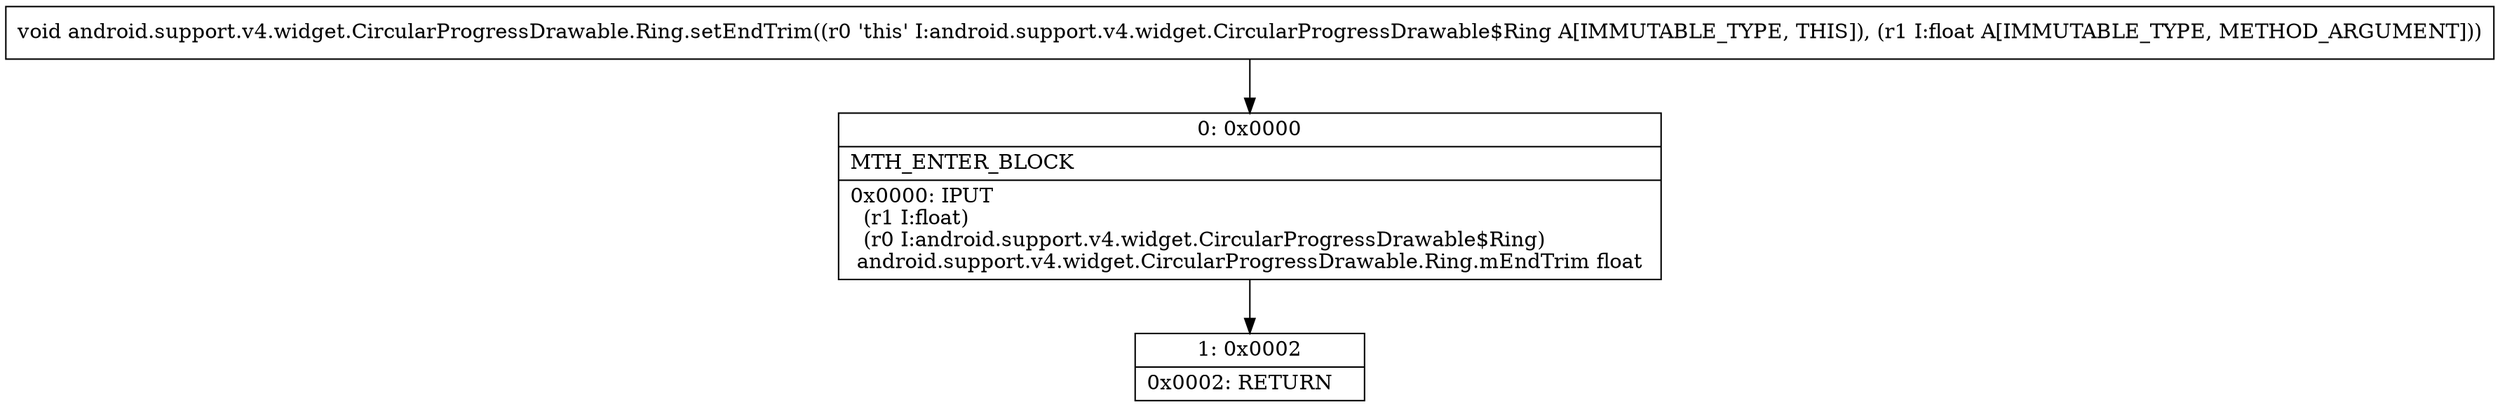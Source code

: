 digraph "CFG forandroid.support.v4.widget.CircularProgressDrawable.Ring.setEndTrim(F)V" {
Node_0 [shape=record,label="{0\:\ 0x0000|MTH_ENTER_BLOCK\l|0x0000: IPUT  \l  (r1 I:float)\l  (r0 I:android.support.v4.widget.CircularProgressDrawable$Ring)\l android.support.v4.widget.CircularProgressDrawable.Ring.mEndTrim float \l}"];
Node_1 [shape=record,label="{1\:\ 0x0002|0x0002: RETURN   \l}"];
MethodNode[shape=record,label="{void android.support.v4.widget.CircularProgressDrawable.Ring.setEndTrim((r0 'this' I:android.support.v4.widget.CircularProgressDrawable$Ring A[IMMUTABLE_TYPE, THIS]), (r1 I:float A[IMMUTABLE_TYPE, METHOD_ARGUMENT])) }"];
MethodNode -> Node_0;
Node_0 -> Node_1;
}


